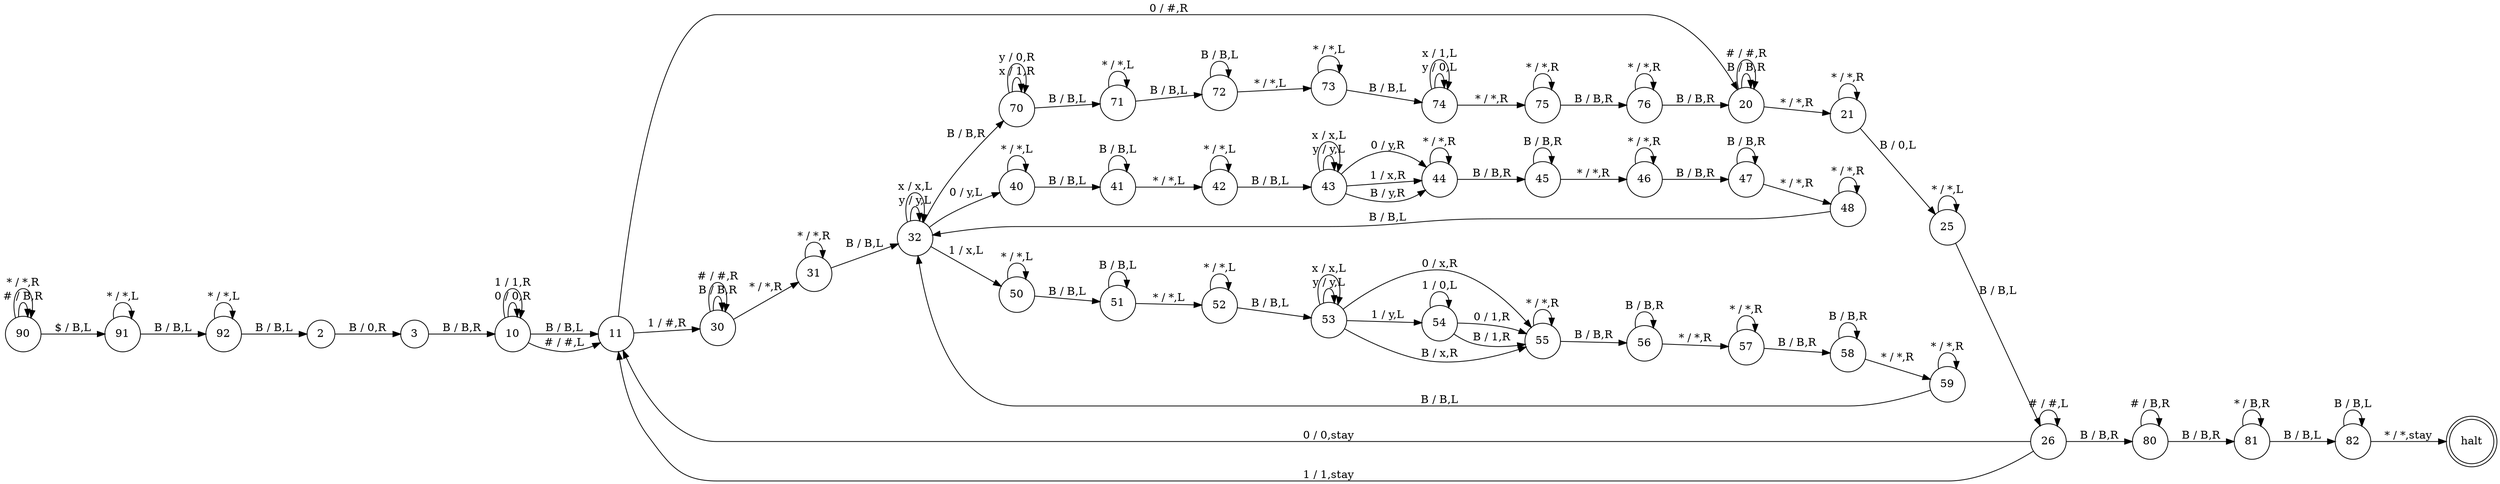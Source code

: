 digraph TuringMachine {
  rankdir=LR;
  node [shape=circle];

  // --- Example of the format ---
  //   90 -> 90 [label="# / B, R"];
  // means: In state 90, on reading '#', write 'B', move Right, go to state 90.

  // States 90..92
  90 -> 90 [label="# / B,R"];
  90 -> 91 [label="$ / B,L"];
  90 -> 90 [label="* / *,R"];
  
  91 -> 92 [label="B / B,L"];
  91 -> 91 [label="* / *,L"];

  92 -> 2  [label="B / B,L"];
  92 -> 92 [label="* / *,L"];

  // Setup tally: 0..3
  2  -> 3  [label="B / 0,R"];
  3  -> 10 [label="B / B,R"];

  // Find end of num1: 10..11
  10 -> 11 [label="B / B,L"];
  10 -> 11 [label="# / #,L"];
  10 -> 10 [label="0 / 0,R"];
  10 -> 10 [label="1 / 1,R"];

  11 -> 20 [label="0 / #,R"];
  11 -> 30 [label="1 / #,R"];

  // Multiply num2 by 2: 20..26
  20 -> 20 [label="B / B,R"];
  20 -> 20 [label="# / #,R"];
  20 -> 21 [label="* / *,R"];

  21 -> 25 [label="B / 0,L"];
  21 -> 21 [label="* / *,R"];

  25 -> 26 [label="B / B,L"];
  25 -> 25 [label="* / *,L"];

  26 -> 80 [label="B / B,R"];   // "Finished multiplying, clean up"
  26 -> 26 [label="# / #,L"];
  26 -> 11 [label="0 / 0,stay"];
  26 -> 11 [label="1 / 1,stay"];

  // Add num2 to tally: 30..32
  30 -> 30 [label="B / B,R"];
  30 -> 30 [label="# / #,R"];
  30 -> 31 [label="* / *,R"];

  31 -> 32 [label="B / B,L"];
  31 -> 31 [label="* / *,R"];

  32 -> 40 [label="0 / y,L"];
  32 -> 50 [label="1 / x,L"];
  32 -> 32 [label="y / y,L"];
  32 -> 32 [label="x / x,L"];
  32 -> 70 [label="B / B,R"];   // "Finished adding"

  // Adding 0 to tally: 40..48
  40 -> 41 [label="B / B,L"];
  40 -> 40 [label="* / *,L"];
  41 -> 41 [label="B / B,L"];
  41 -> 42 [label="* / *,L"];
  42 -> 43 [label="B / B,L"];
  42 -> 42 [label="* / *,L"];
  43 -> 43 [label="y / y,L"];
  43 -> 43 [label="x / x,L"];
  43 -> 44 [label="0 / y,R"];
  43 -> 44 [label="1 / x,R"];
  43 -> 44 [label="B / y,R"];
  44 -> 45 [label="B / B,R"];
  44 -> 44 [label="* / *,R"];
  45 -> 45 [label="B / B,R"];
  45 -> 46 [label="* / *,R"];
  46 -> 47 [label="B / B,R"];
  46 -> 46 [label="* / *,R"];
  47 -> 47 [label="B / B,R"];
  47 -> 48 [label="* / *,R"];
  48 -> 32 [label="B / B,L"];
  48 -> 48 [label="* / *,R"];

  // Adding 1 to tally: 50..59
  50 -> 51 [label="B / B,L"];
  50 -> 50 [label="* / *,L"];
  51 -> 51 [label="B / B,L"];
  51 -> 52 [label="* / *,L"];
  52 -> 53 [label="B / B,L"];
  52 -> 52 [label="* / *,L"];
  53 -> 53 [label="y / y,L"];
  53 -> 53 [label="x / x,L"];
  53 -> 55 [label="B / x,R"];
  53 -> 55 [label="0 / x,R"];
  53 -> 54 [label="1 / y,L"];
  54 -> 55 [label="0 / 1,R"];
  54 -> 54 [label="1 / 0,L"];
  54 -> 55 [label="B / 1,R"];
  55 -> 56 [label="B / B,R"];
  55 -> 55 [label="* / *,R"];
  56 -> 56 [label="B / B,R"];
  56 -> 57 [label="* / *,R"];
  57 -> 58 [label="B / B,R"];
  57 -> 57 [label="* / *,R"];
  58 -> 58 [label="B / B,R"];
  58 -> 59 [label="* / *,R"];
  59 -> 32 [label="B / B,L"];
  59 -> 59 [label="* / *,R"];

  // Finished adding, clean up: 70..76
  70 -> 70 [label="x / 1,R"];
  70 -> 70 [label="y / 0,R"];
  70 -> 71 [label="B / B,L"];
  71 -> 72 [label="B / B,L"];
  71 -> 71 [label="* / *,L"];
  72 -> 72 [label="B / B,L"];
  72 -> 73 [label="* / *,L"];
  73 -> 74 [label="B / B,L"];
  73 -> 73 [label="* / *,L"];
  74 -> 74 [label="y / 0,L"];
  74 -> 74 [label="x / 1,L"];
  74 -> 75 [label="* / *,R"];
  75 -> 76 [label="B / B,R"];
  75 -> 75 [label="* / *,R"];
  76 -> 20 [label="B / B,R"];
  76 -> 76 [label="* / *,R"];

  // Finished multiplying, clean up: 80..82
  80 -> 80 [label="# / B,R"];
  80 -> 81 [label="B / B,R"];
  81 -> 82 [label="B / B,L"];
  81 -> 81 [label="* / B,R"];
  82 -> 82 [label="B / B,L"];
  // In the original snippet: 82 * * * halt
  // means: read '*', write '*', no move, HALT
  // We'll just show an edge to a "halt" node:
  node [shape=doublecircle];
  Halt [label="halt"];
  82 -> Halt [label="* / *,stay"];
}